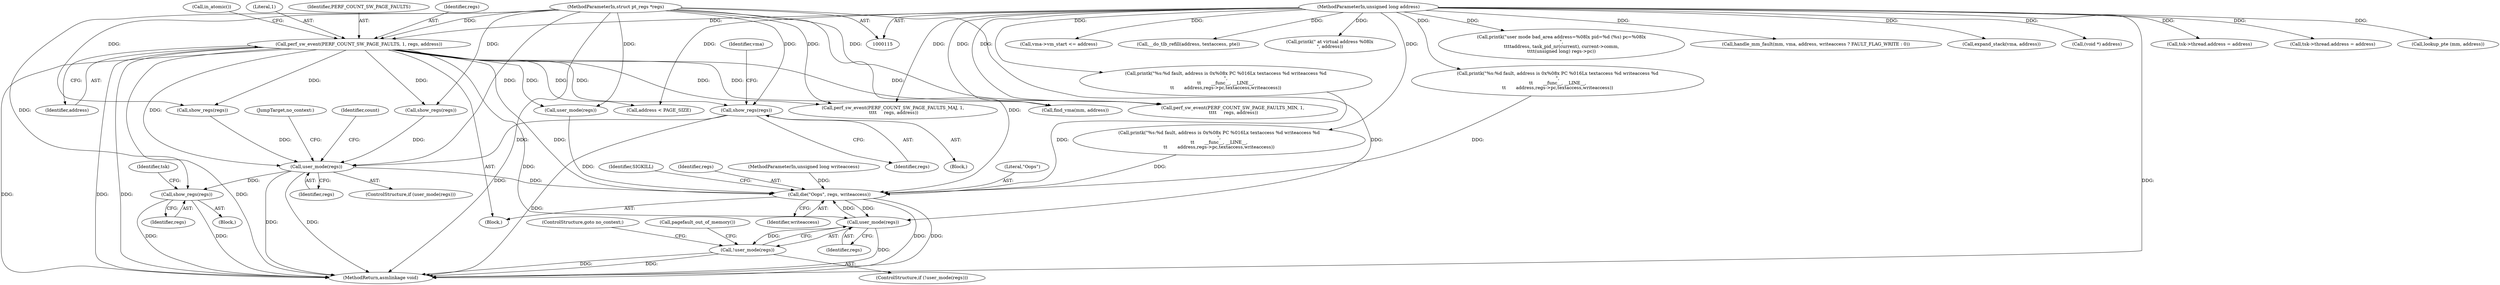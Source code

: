 digraph "0_linux_a8b0ca17b80e92faab46ee7179ba9e99ccb61233_30@pointer" {
"1000204" [label="(Call,show_regs(regs))"];
"1000136" [label="(Call,perf_sw_event(PERF_COUNT_SW_PAGE_FAULTS, 1, regs, address))"];
"1000116" [label="(MethodParameterIn,struct pt_regs *regs)"];
"1000119" [label="(MethodParameterIn,unsigned long address)"];
"1000347" [label="(Call,user_mode(regs))"];
"1000375" [label="(Call,show_regs(regs))"];
"1000448" [label="(Call,die(\"Oops\", regs, writeaccess))"];
"1000462" [label="(Call,user_mode(regs))"];
"1000461" [label="(Call,!user_mode(regs))"];
"1000441" [label="(Call,address < PAGE_SIZE)"];
"1000464" [label="(ControlStructure,goto no_context;)"];
"1000139" [label="(Identifier,regs)"];
"1000359" [label="(Block,)"];
"1000119" [label="(MethodParameterIn,unsigned long address)"];
"1000463" [label="(Identifier,regs)"];
"1000207" [label="(Identifier,vma)"];
"1000163" [label="(Call,printk(\"%s:%d fault, address is 0x%08x PC %016Lx textaccess %d writeaccess %d\n\",\n\t\t       __func__, __LINE__,\n\t\t       address,regs->pc,textaccess,writeaccess))"];
"1000216" [label="(Call,printk(\"%s:%d fault, address is 0x%08x PC %016Lx textaccess %d writeaccess %d\n\",\n\t\t       __func__, __LINE__,\n\t\t       address,regs->pc,textaccess,writeaccess))"];
"1000462" [label="(Call,user_mode(regs))"];
"1000460" [label="(ControlStructure,if (!user_mode(regs)))"];
"1000266" [label="(Call,handle_mm_fault(mm, vma, address, writeaccess ? FAULT_FLAG_WRITE : 0))"];
"1000451" [label="(Identifier,writeaccess)"];
"1000120" [label="(Block,)"];
"1000379" [label="(Identifier,tsk)"];
"1000504" [label="(MethodReturn,asmlinkage void)"];
"1000420" [label="(JumpTarget,no_context:)"];
"1000143" [label="(Call,in_atomic())"];
"1000461" [label="(Call,!user_mode(regs))"];
"1000210" [label="(Call,expand_stack(vma, address))"];
"1000312" [label="(Call,perf_sw_event(PERF_COUNT_SW_PAGE_FAULTS_MIN, 1,\n \t\t\t\t     regs, address))"];
"1000453" [label="(Identifier,SIGKILL)"];
"1000448" [label="(Call,die(\"Oops\", regs, writeaccess))"];
"1000173" [label="(Call,show_regs(regs))"];
"1000411" [label="(Call,(void *) address)"];
"1000450" [label="(Identifier,regs)"];
"1000346" [label="(ControlStructure,if (user_mode(regs)))"];
"1000226" [label="(Call,show_regs(regs))"];
"1000117" [label="(MethodParameterIn,unsigned long writeaccess)"];
"1000352" [label="(Identifier,count)"];
"1000301" [label="(Call,perf_sw_event(PERF_COUNT_SW_PAGE_FAULTS_MAJ, 1,\n \t\t\t\t     regs, address))"];
"1000475" [label="(Call,tsk->thread.address = address)"];
"1000136" [label="(Call,perf_sw_event(PERF_COUNT_SW_PAGE_FAULTS, 1, regs, address))"];
"1000116" [label="(MethodParameterIn,struct pt_regs *regs)"];
"1000383" [label="(Call,tsk->thread.address = address)"];
"1000376" [label="(Identifier,regs)"];
"1000191" [label="(Block,)"];
"1000319" [label="(Call,lookup_pte (mm, address))"];
"1000375" [label="(Call,show_regs(regs))"];
"1000177" [label="(Call,vma->vm_start <= address)"];
"1000138" [label="(Literal,1)"];
"1000327" [label="(Call,__do_tlb_refill(address, textaccess, pte))"];
"1000348" [label="(Identifier,regs)"];
"1000204" [label="(Call,show_regs(regs))"];
"1000205" [label="(Identifier,regs)"];
"1000501" [label="(Call,user_mode(regs))"];
"1000449" [label="(Literal,\"Oops\")"];
"1000445" [label="(Call,printk(\" at virtual address %08lx\n\", address))"];
"1000465" [label="(Call,pagefault_out_of_memory())"];
"1000137" [label="(Identifier,PERF_COUNT_SW_PAGE_FAULTS)"];
"1000140" [label="(Identifier,address)"];
"1000154" [label="(Call,find_vma(mm, address))"];
"1000347" [label="(Call,user_mode(regs))"];
"1000194" [label="(Call,printk(\"%s:%d fault, address is 0x%08x PC %016Lx textaccess %d writeaccess %d\n\",\n\t\t       __func__, __LINE__,\n\t\t       address,regs->pc,textaccess,writeaccess))"];
"1000362" [label="(Call,printk(\"user mode bad_area address=%08lx pid=%d (%s) pc=%08lx\n\",\n\t\t\t\taddress, task_pid_nr(current), current->comm,\n\t\t\t\t(unsigned long) regs->pc))"];
"1000204" -> "1000191"  [label="AST: "];
"1000204" -> "1000205"  [label="CFG: "];
"1000205" -> "1000204"  [label="AST: "];
"1000207" -> "1000204"  [label="CFG: "];
"1000204" -> "1000504"  [label="DDG: "];
"1000136" -> "1000204"  [label="DDG: "];
"1000116" -> "1000204"  [label="DDG: "];
"1000204" -> "1000347"  [label="DDG: "];
"1000136" -> "1000120"  [label="AST: "];
"1000136" -> "1000140"  [label="CFG: "];
"1000137" -> "1000136"  [label="AST: "];
"1000138" -> "1000136"  [label="AST: "];
"1000139" -> "1000136"  [label="AST: "];
"1000140" -> "1000136"  [label="AST: "];
"1000143" -> "1000136"  [label="CFG: "];
"1000136" -> "1000504"  [label="DDG: "];
"1000136" -> "1000504"  [label="DDG: "];
"1000136" -> "1000504"  [label="DDG: "];
"1000136" -> "1000504"  [label="DDG: "];
"1000116" -> "1000136"  [label="DDG: "];
"1000119" -> "1000136"  [label="DDG: "];
"1000136" -> "1000154"  [label="DDG: "];
"1000136" -> "1000173"  [label="DDG: "];
"1000136" -> "1000226"  [label="DDG: "];
"1000136" -> "1000301"  [label="DDG: "];
"1000136" -> "1000312"  [label="DDG: "];
"1000136" -> "1000347"  [label="DDG: "];
"1000136" -> "1000441"  [label="DDG: "];
"1000136" -> "1000448"  [label="DDG: "];
"1000136" -> "1000462"  [label="DDG: "];
"1000136" -> "1000501"  [label="DDG: "];
"1000116" -> "1000115"  [label="AST: "];
"1000116" -> "1000504"  [label="DDG: "];
"1000116" -> "1000173"  [label="DDG: "];
"1000116" -> "1000226"  [label="DDG: "];
"1000116" -> "1000301"  [label="DDG: "];
"1000116" -> "1000312"  [label="DDG: "];
"1000116" -> "1000347"  [label="DDG: "];
"1000116" -> "1000375"  [label="DDG: "];
"1000116" -> "1000448"  [label="DDG: "];
"1000116" -> "1000462"  [label="DDG: "];
"1000116" -> "1000501"  [label="DDG: "];
"1000119" -> "1000115"  [label="AST: "];
"1000119" -> "1000504"  [label="DDG: "];
"1000119" -> "1000154"  [label="DDG: "];
"1000119" -> "1000163"  [label="DDG: "];
"1000119" -> "1000177"  [label="DDG: "];
"1000119" -> "1000194"  [label="DDG: "];
"1000119" -> "1000210"  [label="DDG: "];
"1000119" -> "1000216"  [label="DDG: "];
"1000119" -> "1000266"  [label="DDG: "];
"1000119" -> "1000301"  [label="DDG: "];
"1000119" -> "1000312"  [label="DDG: "];
"1000119" -> "1000319"  [label="DDG: "];
"1000119" -> "1000327"  [label="DDG: "];
"1000119" -> "1000362"  [label="DDG: "];
"1000119" -> "1000383"  [label="DDG: "];
"1000119" -> "1000411"  [label="DDG: "];
"1000119" -> "1000441"  [label="DDG: "];
"1000119" -> "1000445"  [label="DDG: "];
"1000119" -> "1000475"  [label="DDG: "];
"1000347" -> "1000346"  [label="AST: "];
"1000347" -> "1000348"  [label="CFG: "];
"1000348" -> "1000347"  [label="AST: "];
"1000352" -> "1000347"  [label="CFG: "];
"1000420" -> "1000347"  [label="CFG: "];
"1000347" -> "1000504"  [label="DDG: "];
"1000347" -> "1000504"  [label="DDG: "];
"1000226" -> "1000347"  [label="DDG: "];
"1000173" -> "1000347"  [label="DDG: "];
"1000347" -> "1000375"  [label="DDG: "];
"1000347" -> "1000448"  [label="DDG: "];
"1000375" -> "1000359"  [label="AST: "];
"1000375" -> "1000376"  [label="CFG: "];
"1000376" -> "1000375"  [label="AST: "];
"1000379" -> "1000375"  [label="CFG: "];
"1000375" -> "1000504"  [label="DDG: "];
"1000375" -> "1000504"  [label="DDG: "];
"1000448" -> "1000120"  [label="AST: "];
"1000448" -> "1000451"  [label="CFG: "];
"1000449" -> "1000448"  [label="AST: "];
"1000450" -> "1000448"  [label="AST: "];
"1000451" -> "1000448"  [label="AST: "];
"1000453" -> "1000448"  [label="CFG: "];
"1000448" -> "1000504"  [label="DDG: "];
"1000448" -> "1000504"  [label="DDG: "];
"1000501" -> "1000448"  [label="DDG: "];
"1000462" -> "1000448"  [label="DDG: "];
"1000194" -> "1000448"  [label="DDG: "];
"1000163" -> "1000448"  [label="DDG: "];
"1000216" -> "1000448"  [label="DDG: "];
"1000117" -> "1000448"  [label="DDG: "];
"1000448" -> "1000462"  [label="DDG: "];
"1000462" -> "1000461"  [label="AST: "];
"1000462" -> "1000463"  [label="CFG: "];
"1000463" -> "1000462"  [label="AST: "];
"1000461" -> "1000462"  [label="CFG: "];
"1000462" -> "1000504"  [label="DDG: "];
"1000462" -> "1000461"  [label="DDG: "];
"1000461" -> "1000460"  [label="AST: "];
"1000464" -> "1000461"  [label="CFG: "];
"1000465" -> "1000461"  [label="CFG: "];
"1000461" -> "1000504"  [label="DDG: "];
"1000461" -> "1000504"  [label="DDG: "];
}
